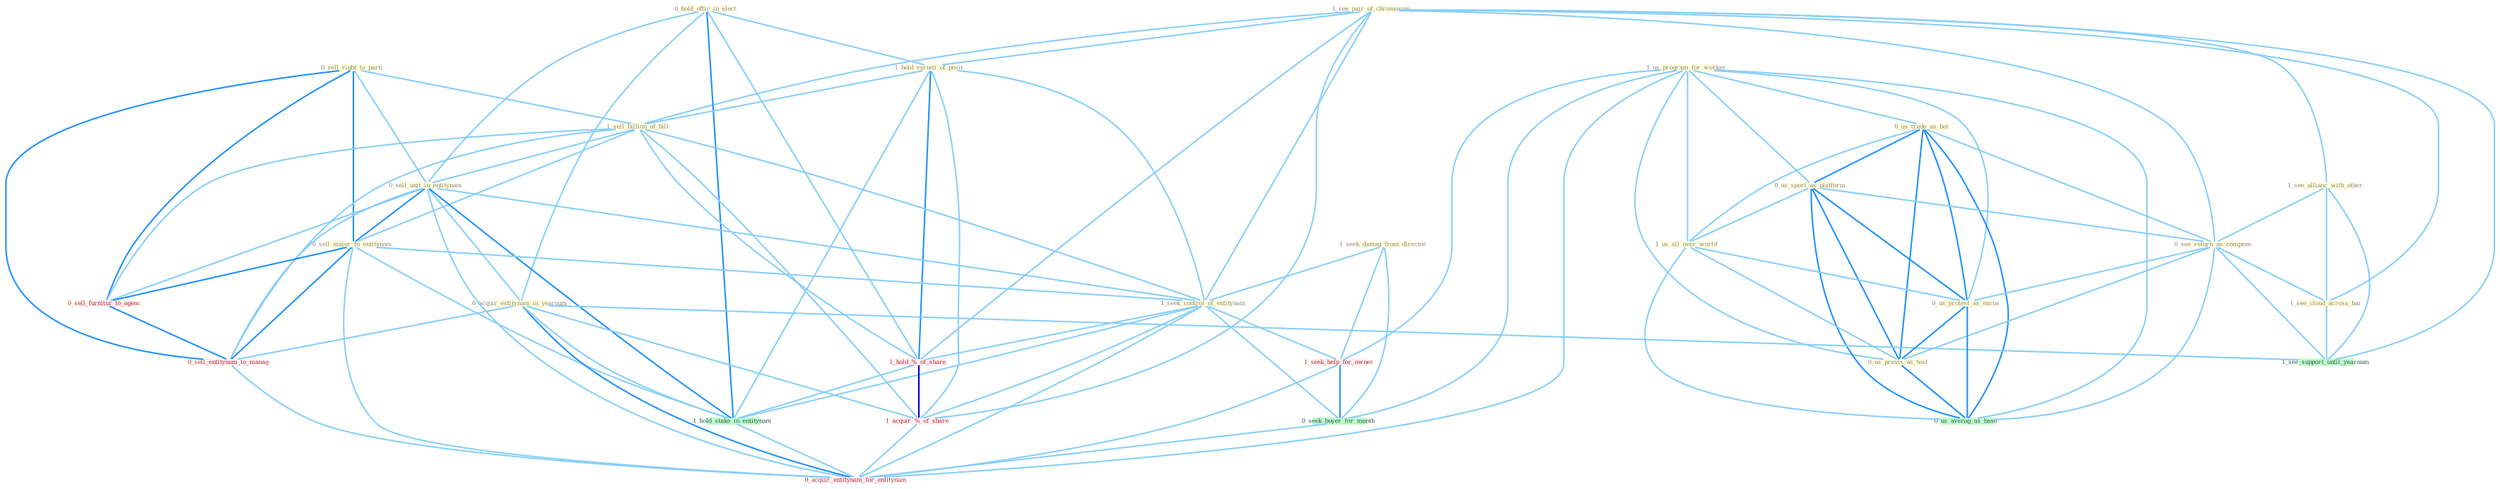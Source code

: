 Graph G{ 
    node
    [shape=polygon,style=filled,width=.5,height=.06,color="#BDFCC9",fixedsize=true,fontsize=4,
    fontcolor="#2f4f4f"];
    {node
    [color="#ffffe0", fontcolor="#8b7d6b"] "0_sell_right_to_parti " "1_us_program_for_worker " "1_seek_damag_from_director " "1_see_pair_of_chromosom " "0_hold_offic_in_elect " "0_us_trade_as_boi " "0_us_sport_as_platform " "1_hold_varieti_of_posit " "1_sell_billion_of_bill " "1_see_allianc_with_other " "0_sell_unit_in_entitynam " "0_sell_major_to_entitynam " "0_acquir_entitynam_in_yearnum " "1_us_all_over_world " "1_seek_control_of_entitynam " "0_see_return_as_compens " "1_see_cloud_across_bai " "0_us_protest_as_excus " "0_us_provis_as_test "}
{node [color="#fff0f5", fontcolor="#b22222"] "1_hold_%_of_share " "1_seek_help_for_owner " "1_acquir_%_of_share " "0_sell_furnitur_to_agenc " "0_sell_entitynam_to_manag " "0_acquir_entitynam_for_entitynam "}
edge [color="#B0E2FF"];

	"0_sell_right_to_parti " -- "1_sell_billion_of_bill " [w="1", color="#87cefa" ];
	"0_sell_right_to_parti " -- "0_sell_unit_in_entitynam " [w="1", color="#87cefa" ];
	"0_sell_right_to_parti " -- "0_sell_major_to_entitynam " [w="2", color="#1e90ff" , len=0.8];
	"0_sell_right_to_parti " -- "0_sell_furnitur_to_agenc " [w="2", color="#1e90ff" , len=0.8];
	"0_sell_right_to_parti " -- "0_sell_entitynam_to_manag " [w="2", color="#1e90ff" , len=0.8];
	"1_us_program_for_worker " -- "0_us_trade_as_boi " [w="1", color="#87cefa" ];
	"1_us_program_for_worker " -- "0_us_sport_as_platform " [w="1", color="#87cefa" ];
	"1_us_program_for_worker " -- "1_us_all_over_world " [w="1", color="#87cefa" ];
	"1_us_program_for_worker " -- "0_us_protest_as_excus " [w="1", color="#87cefa" ];
	"1_us_program_for_worker " -- "0_us_provis_as_test " [w="1", color="#87cefa" ];
	"1_us_program_for_worker " -- "1_seek_help_for_owner " [w="1", color="#87cefa" ];
	"1_us_program_for_worker " -- "0_seek_buyer_for_month " [w="1", color="#87cefa" ];
	"1_us_program_for_worker " -- "0_us_averag_as_base " [w="1", color="#87cefa" ];
	"1_us_program_for_worker " -- "0_acquir_entitynam_for_entitynam " [w="1", color="#87cefa" ];
	"1_seek_damag_from_director " -- "1_seek_control_of_entitynam " [w="1", color="#87cefa" ];
	"1_seek_damag_from_director " -- "1_seek_help_for_owner " [w="1", color="#87cefa" ];
	"1_seek_damag_from_director " -- "0_seek_buyer_for_month " [w="1", color="#87cefa" ];
	"1_see_pair_of_chromosom " -- "1_hold_varieti_of_posit " [w="1", color="#87cefa" ];
	"1_see_pair_of_chromosom " -- "1_sell_billion_of_bill " [w="1", color="#87cefa" ];
	"1_see_pair_of_chromosom " -- "1_see_allianc_with_other " [w="1", color="#87cefa" ];
	"1_see_pair_of_chromosom " -- "1_seek_control_of_entitynam " [w="1", color="#87cefa" ];
	"1_see_pair_of_chromosom " -- "0_see_return_as_compens " [w="1", color="#87cefa" ];
	"1_see_pair_of_chromosom " -- "1_see_cloud_across_bai " [w="1", color="#87cefa" ];
	"1_see_pair_of_chromosom " -- "1_hold_%_of_share " [w="1", color="#87cefa" ];
	"1_see_pair_of_chromosom " -- "1_acquir_%_of_share " [w="1", color="#87cefa" ];
	"1_see_pair_of_chromosom " -- "1_see_support_until_yearnum " [w="1", color="#87cefa" ];
	"0_hold_offic_in_elect " -- "1_hold_varieti_of_posit " [w="1", color="#87cefa" ];
	"0_hold_offic_in_elect " -- "0_sell_unit_in_entitynam " [w="1", color="#87cefa" ];
	"0_hold_offic_in_elect " -- "0_acquir_entitynam_in_yearnum " [w="1", color="#87cefa" ];
	"0_hold_offic_in_elect " -- "1_hold_%_of_share " [w="1", color="#87cefa" ];
	"0_hold_offic_in_elect " -- "1_hold_stake_in_entitynam " [w="2", color="#1e90ff" , len=0.8];
	"0_us_trade_as_boi " -- "0_us_sport_as_platform " [w="2", color="#1e90ff" , len=0.8];
	"0_us_trade_as_boi " -- "1_us_all_over_world " [w="1", color="#87cefa" ];
	"0_us_trade_as_boi " -- "0_see_return_as_compens " [w="1", color="#87cefa" ];
	"0_us_trade_as_boi " -- "0_us_protest_as_excus " [w="2", color="#1e90ff" , len=0.8];
	"0_us_trade_as_boi " -- "0_us_provis_as_test " [w="2", color="#1e90ff" , len=0.8];
	"0_us_trade_as_boi " -- "0_us_averag_as_base " [w="2", color="#1e90ff" , len=0.8];
	"0_us_sport_as_platform " -- "1_us_all_over_world " [w="1", color="#87cefa" ];
	"0_us_sport_as_platform " -- "0_see_return_as_compens " [w="1", color="#87cefa" ];
	"0_us_sport_as_platform " -- "0_us_protest_as_excus " [w="2", color="#1e90ff" , len=0.8];
	"0_us_sport_as_platform " -- "0_us_provis_as_test " [w="2", color="#1e90ff" , len=0.8];
	"0_us_sport_as_platform " -- "0_us_averag_as_base " [w="2", color="#1e90ff" , len=0.8];
	"1_hold_varieti_of_posit " -- "1_sell_billion_of_bill " [w="1", color="#87cefa" ];
	"1_hold_varieti_of_posit " -- "1_seek_control_of_entitynam " [w="1", color="#87cefa" ];
	"1_hold_varieti_of_posit " -- "1_hold_%_of_share " [w="2", color="#1e90ff" , len=0.8];
	"1_hold_varieti_of_posit " -- "1_hold_stake_in_entitynam " [w="1", color="#87cefa" ];
	"1_hold_varieti_of_posit " -- "1_acquir_%_of_share " [w="1", color="#87cefa" ];
	"1_sell_billion_of_bill " -- "0_sell_unit_in_entitynam " [w="1", color="#87cefa" ];
	"1_sell_billion_of_bill " -- "0_sell_major_to_entitynam " [w="1", color="#87cefa" ];
	"1_sell_billion_of_bill " -- "1_seek_control_of_entitynam " [w="1", color="#87cefa" ];
	"1_sell_billion_of_bill " -- "1_hold_%_of_share " [w="1", color="#87cefa" ];
	"1_sell_billion_of_bill " -- "1_acquir_%_of_share " [w="1", color="#87cefa" ];
	"1_sell_billion_of_bill " -- "0_sell_furnitur_to_agenc " [w="1", color="#87cefa" ];
	"1_sell_billion_of_bill " -- "0_sell_entitynam_to_manag " [w="1", color="#87cefa" ];
	"1_see_allianc_with_other " -- "0_see_return_as_compens " [w="1", color="#87cefa" ];
	"1_see_allianc_with_other " -- "1_see_cloud_across_bai " [w="1", color="#87cefa" ];
	"1_see_allianc_with_other " -- "1_see_support_until_yearnum " [w="1", color="#87cefa" ];
	"0_sell_unit_in_entitynam " -- "0_sell_major_to_entitynam " [w="2", color="#1e90ff" , len=0.8];
	"0_sell_unit_in_entitynam " -- "0_acquir_entitynam_in_yearnum " [w="1", color="#87cefa" ];
	"0_sell_unit_in_entitynam " -- "1_seek_control_of_entitynam " [w="1", color="#87cefa" ];
	"0_sell_unit_in_entitynam " -- "1_hold_stake_in_entitynam " [w="2", color="#1e90ff" , len=0.8];
	"0_sell_unit_in_entitynam " -- "0_sell_furnitur_to_agenc " [w="1", color="#87cefa" ];
	"0_sell_unit_in_entitynam " -- "0_sell_entitynam_to_manag " [w="1", color="#87cefa" ];
	"0_sell_unit_in_entitynam " -- "0_acquir_entitynam_for_entitynam " [w="1", color="#87cefa" ];
	"0_sell_major_to_entitynam " -- "1_seek_control_of_entitynam " [w="1", color="#87cefa" ];
	"0_sell_major_to_entitynam " -- "1_hold_stake_in_entitynam " [w="1", color="#87cefa" ];
	"0_sell_major_to_entitynam " -- "0_sell_furnitur_to_agenc " [w="2", color="#1e90ff" , len=0.8];
	"0_sell_major_to_entitynam " -- "0_sell_entitynam_to_manag " [w="2", color="#1e90ff" , len=0.8];
	"0_sell_major_to_entitynam " -- "0_acquir_entitynam_for_entitynam " [w="1", color="#87cefa" ];
	"0_acquir_entitynam_in_yearnum " -- "1_hold_stake_in_entitynam " [w="1", color="#87cefa" ];
	"0_acquir_entitynam_in_yearnum " -- "1_acquir_%_of_share " [w="1", color="#87cefa" ];
	"0_acquir_entitynam_in_yearnum " -- "1_see_support_until_yearnum " [w="1", color="#87cefa" ];
	"0_acquir_entitynam_in_yearnum " -- "0_sell_entitynam_to_manag " [w="1", color="#87cefa" ];
	"0_acquir_entitynam_in_yearnum " -- "0_acquir_entitynam_for_entitynam " [w="2", color="#1e90ff" , len=0.8];
	"1_us_all_over_world " -- "0_us_protest_as_excus " [w="1", color="#87cefa" ];
	"1_us_all_over_world " -- "0_us_provis_as_test " [w="1", color="#87cefa" ];
	"1_us_all_over_world " -- "0_us_averag_as_base " [w="1", color="#87cefa" ];
	"1_seek_control_of_entitynam " -- "1_hold_%_of_share " [w="1", color="#87cefa" ];
	"1_seek_control_of_entitynam " -- "1_hold_stake_in_entitynam " [w="1", color="#87cefa" ];
	"1_seek_control_of_entitynam " -- "1_seek_help_for_owner " [w="1", color="#87cefa" ];
	"1_seek_control_of_entitynam " -- "0_seek_buyer_for_month " [w="1", color="#87cefa" ];
	"1_seek_control_of_entitynam " -- "1_acquir_%_of_share " [w="1", color="#87cefa" ];
	"1_seek_control_of_entitynam " -- "0_acquir_entitynam_for_entitynam " [w="1", color="#87cefa" ];
	"0_see_return_as_compens " -- "1_see_cloud_across_bai " [w="1", color="#87cefa" ];
	"0_see_return_as_compens " -- "0_us_protest_as_excus " [w="1", color="#87cefa" ];
	"0_see_return_as_compens " -- "0_us_provis_as_test " [w="1", color="#87cefa" ];
	"0_see_return_as_compens " -- "1_see_support_until_yearnum " [w="1", color="#87cefa" ];
	"0_see_return_as_compens " -- "0_us_averag_as_base " [w="1", color="#87cefa" ];
	"1_see_cloud_across_bai " -- "1_see_support_until_yearnum " [w="1", color="#87cefa" ];
	"0_us_protest_as_excus " -- "0_us_provis_as_test " [w="2", color="#1e90ff" , len=0.8];
	"0_us_protest_as_excus " -- "0_us_averag_as_base " [w="2", color="#1e90ff" , len=0.8];
	"0_us_provis_as_test " -- "0_us_averag_as_base " [w="2", color="#1e90ff" , len=0.8];
	"1_hold_%_of_share " -- "1_hold_stake_in_entitynam " [w="1", color="#87cefa" ];
	"1_hold_%_of_share " -- "1_acquir_%_of_share " [w="3", color="#0000cd" , len=0.6];
	"1_hold_stake_in_entitynam " -- "0_acquir_entitynam_for_entitynam " [w="1", color="#87cefa" ];
	"1_seek_help_for_owner " -- "0_seek_buyer_for_month " [w="2", color="#1e90ff" , len=0.8];
	"1_seek_help_for_owner " -- "0_acquir_entitynam_for_entitynam " [w="1", color="#87cefa" ];
	"0_seek_buyer_for_month " -- "0_acquir_entitynam_for_entitynam " [w="1", color="#87cefa" ];
	"1_acquir_%_of_share " -- "0_acquir_entitynam_for_entitynam " [w="1", color="#87cefa" ];
	"0_sell_furnitur_to_agenc " -- "0_sell_entitynam_to_manag " [w="2", color="#1e90ff" , len=0.8];
	"0_sell_entitynam_to_manag " -- "0_acquir_entitynam_for_entitynam " [w="1", color="#87cefa" ];
}